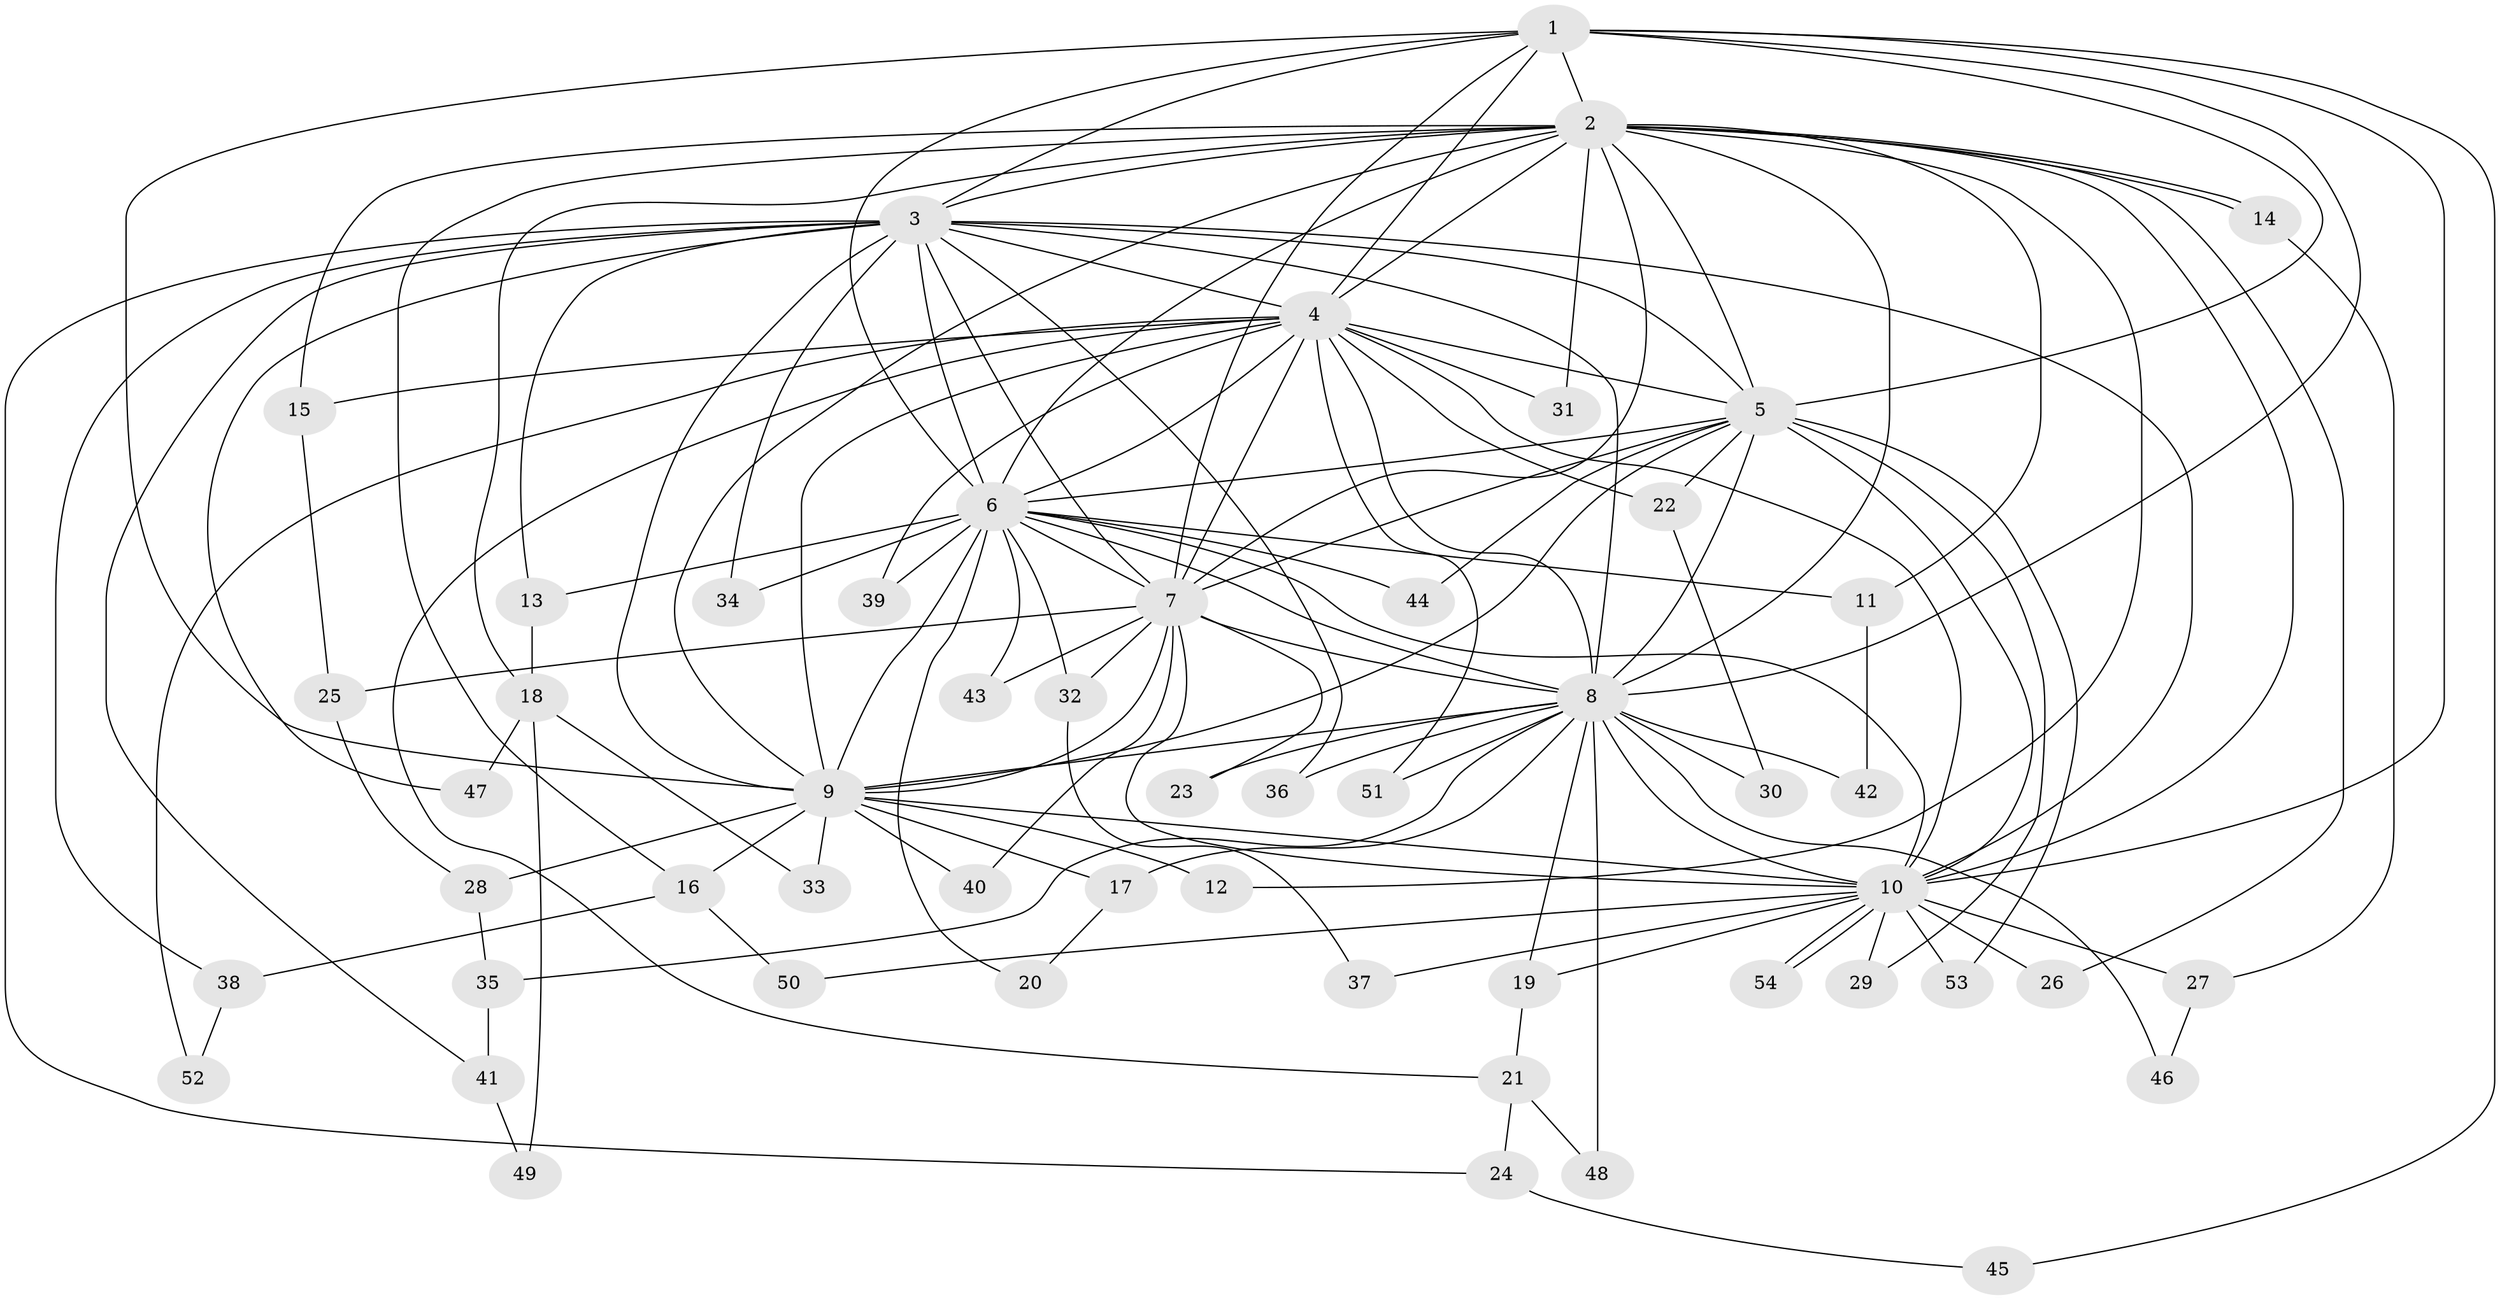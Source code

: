 // Generated by graph-tools (version 1.1) at 2025/45/03/09/25 04:45:17]
// undirected, 54 vertices, 133 edges
graph export_dot {
graph [start="1"]
  node [color=gray90,style=filled];
  1;
  2;
  3;
  4;
  5;
  6;
  7;
  8;
  9;
  10;
  11;
  12;
  13;
  14;
  15;
  16;
  17;
  18;
  19;
  20;
  21;
  22;
  23;
  24;
  25;
  26;
  27;
  28;
  29;
  30;
  31;
  32;
  33;
  34;
  35;
  36;
  37;
  38;
  39;
  40;
  41;
  42;
  43;
  44;
  45;
  46;
  47;
  48;
  49;
  50;
  51;
  52;
  53;
  54;
  1 -- 2;
  1 -- 3;
  1 -- 4;
  1 -- 5;
  1 -- 6;
  1 -- 7;
  1 -- 8;
  1 -- 9;
  1 -- 10;
  1 -- 45;
  2 -- 3;
  2 -- 4;
  2 -- 5;
  2 -- 6;
  2 -- 7;
  2 -- 8;
  2 -- 9;
  2 -- 10;
  2 -- 11;
  2 -- 12;
  2 -- 14;
  2 -- 14;
  2 -- 15;
  2 -- 16;
  2 -- 18;
  2 -- 26;
  2 -- 31;
  3 -- 4;
  3 -- 5;
  3 -- 6;
  3 -- 7;
  3 -- 8;
  3 -- 9;
  3 -- 10;
  3 -- 13;
  3 -- 24;
  3 -- 34;
  3 -- 36;
  3 -- 38;
  3 -- 41;
  3 -- 47;
  4 -- 5;
  4 -- 6;
  4 -- 7;
  4 -- 8;
  4 -- 9;
  4 -- 10;
  4 -- 15;
  4 -- 21;
  4 -- 22;
  4 -- 31;
  4 -- 39;
  4 -- 51;
  4 -- 52;
  5 -- 6;
  5 -- 7;
  5 -- 8;
  5 -- 9;
  5 -- 10;
  5 -- 22;
  5 -- 29;
  5 -- 44;
  5 -- 53;
  6 -- 7;
  6 -- 8;
  6 -- 9;
  6 -- 10;
  6 -- 11;
  6 -- 13;
  6 -- 20;
  6 -- 32;
  6 -- 34;
  6 -- 39;
  6 -- 43;
  6 -- 44;
  7 -- 8;
  7 -- 9;
  7 -- 10;
  7 -- 23;
  7 -- 25;
  7 -- 32;
  7 -- 40;
  7 -- 43;
  8 -- 9;
  8 -- 10;
  8 -- 17;
  8 -- 19;
  8 -- 23;
  8 -- 30;
  8 -- 35;
  8 -- 36;
  8 -- 42;
  8 -- 46;
  8 -- 48;
  8 -- 51;
  9 -- 10;
  9 -- 12;
  9 -- 16;
  9 -- 17;
  9 -- 28;
  9 -- 33;
  9 -- 40;
  10 -- 19;
  10 -- 26;
  10 -- 27;
  10 -- 29;
  10 -- 37;
  10 -- 50;
  10 -- 53;
  10 -- 54;
  10 -- 54;
  11 -- 42;
  13 -- 18;
  14 -- 27;
  15 -- 25;
  16 -- 38;
  16 -- 50;
  17 -- 20;
  18 -- 33;
  18 -- 47;
  18 -- 49;
  19 -- 21;
  21 -- 24;
  21 -- 48;
  22 -- 30;
  24 -- 45;
  25 -- 28;
  27 -- 46;
  28 -- 35;
  32 -- 37;
  35 -- 41;
  38 -- 52;
  41 -- 49;
}
